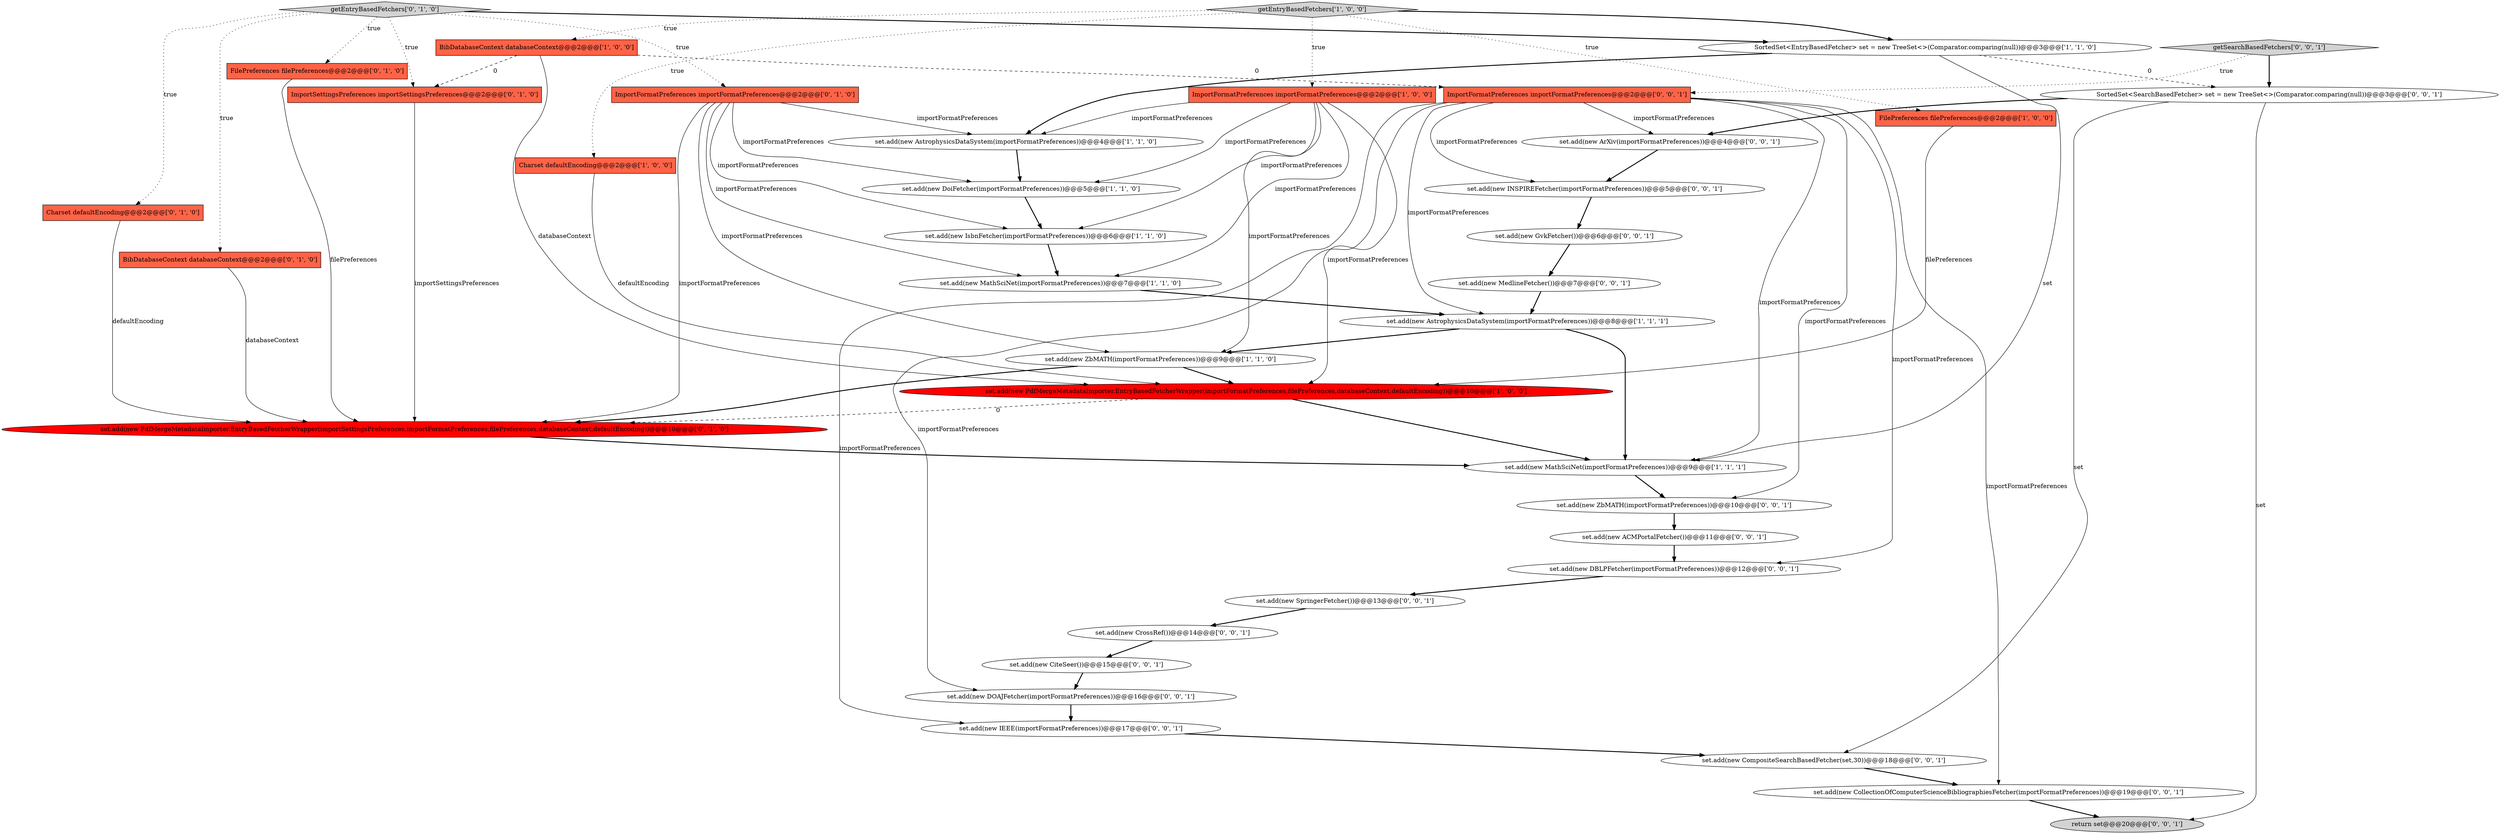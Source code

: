digraph {
26 [style = filled, label = "set.add(new IEEE(importFormatPreferences))@@@17@@@['0', '0', '1']", fillcolor = white, shape = ellipse image = "AAA0AAABBB3BBB"];
32 [style = filled, label = "set.add(new CollectionOfComputerScienceBibliographiesFetcher(importFormatPreferences))@@@19@@@['0', '0', '1']", fillcolor = white, shape = ellipse image = "AAA0AAABBB3BBB"];
7 [style = filled, label = "set.add(new IsbnFetcher(importFormatPreferences))@@@6@@@['1', '1', '0']", fillcolor = white, shape = ellipse image = "AAA0AAABBB1BBB"];
34 [style = filled, label = "set.add(new MedlineFetcher())@@@7@@@['0', '0', '1']", fillcolor = white, shape = ellipse image = "AAA0AAABBB3BBB"];
1 [style = filled, label = "FilePreferences filePreferences@@@2@@@['1', '0', '0']", fillcolor = tomato, shape = box image = "AAA0AAABBB1BBB"];
15 [style = filled, label = "getEntryBasedFetchers['0', '1', '0']", fillcolor = lightgray, shape = diamond image = "AAA0AAABBB2BBB"];
30 [style = filled, label = "SortedSet<SearchBasedFetcher> set = new TreeSet<>(Comparator.comparing(null))@@@3@@@['0', '0', '1']", fillcolor = white, shape = ellipse image = "AAA0AAABBB3BBB"];
21 [style = filled, label = "set.add(new CompositeSearchBasedFetcher(set,30))@@@18@@@['0', '0', '1']", fillcolor = white, shape = ellipse image = "AAA0AAABBB3BBB"];
13 [style = filled, label = "set.add(new MathSciNet(importFormatPreferences))@@@7@@@['1', '1', '0']", fillcolor = white, shape = ellipse image = "AAA0AAABBB1BBB"];
29 [style = filled, label = "getSearchBasedFetchers['0', '0', '1']", fillcolor = lightgray, shape = diamond image = "AAA0AAABBB3BBB"];
18 [style = filled, label = "FilePreferences filePreferences@@@2@@@['0', '1', '0']", fillcolor = tomato, shape = box image = "AAA0AAABBB2BBB"];
12 [style = filled, label = "set.add(new AstrophysicsDataSystem(importFormatPreferences))@@@8@@@['1', '1', '1']", fillcolor = white, shape = ellipse image = "AAA0AAABBB1BBB"];
19 [style = filled, label = "ImportFormatPreferences importFormatPreferences@@@2@@@['0', '1', '0']", fillcolor = tomato, shape = box image = "AAA0AAABBB2BBB"];
24 [style = filled, label = "set.add(new ZbMATH(importFormatPreferences))@@@10@@@['0', '0', '1']", fillcolor = white, shape = ellipse image = "AAA0AAABBB3BBB"];
8 [style = filled, label = "set.add(new AstrophysicsDataSystem(importFormatPreferences))@@@4@@@['1', '1', '0']", fillcolor = white, shape = ellipse image = "AAA0AAABBB1BBB"];
0 [style = filled, label = "set.add(new MathSciNet(importFormatPreferences))@@@9@@@['1', '1', '1']", fillcolor = white, shape = ellipse image = "AAA0AAABBB1BBB"];
3 [style = filled, label = "ImportFormatPreferences importFormatPreferences@@@2@@@['1', '0', '0']", fillcolor = tomato, shape = box image = "AAA0AAABBB1BBB"];
27 [style = filled, label = "set.add(new DOAJFetcher(importFormatPreferences))@@@16@@@['0', '0', '1']", fillcolor = white, shape = ellipse image = "AAA0AAABBB3BBB"];
38 [style = filled, label = "set.add(new DBLPFetcher(importFormatPreferences))@@@12@@@['0', '0', '1']", fillcolor = white, shape = ellipse image = "AAA0AAABBB3BBB"];
36 [style = filled, label = "set.add(new CrossRef())@@@14@@@['0', '0', '1']", fillcolor = white, shape = ellipse image = "AAA0AAABBB3BBB"];
14 [style = filled, label = "set.add(new PdfMergeMetadataImporter.EntryBasedFetcherWrapper(importSettingsPreferences,importFormatPreferences,filePreferences,databaseContext,defaultEncoding))@@@10@@@['0', '1', '0']", fillcolor = red, shape = ellipse image = "AAA1AAABBB2BBB"];
20 [style = filled, label = "ImportSettingsPreferences importSettingsPreferences@@@2@@@['0', '1', '0']", fillcolor = tomato, shape = box image = "AAA1AAABBB2BBB"];
2 [style = filled, label = "Charset defaultEncoding@@@2@@@['1', '0', '0']", fillcolor = tomato, shape = box image = "AAA0AAABBB1BBB"];
37 [style = filled, label = "set.add(new ArXiv(importFormatPreferences))@@@4@@@['0', '0', '1']", fillcolor = white, shape = ellipse image = "AAA0AAABBB3BBB"];
5 [style = filled, label = "getEntryBasedFetchers['1', '0', '0']", fillcolor = lightgray, shape = diamond image = "AAA0AAABBB1BBB"];
10 [style = filled, label = "SortedSet<EntryBasedFetcher> set = new TreeSet<>(Comparator.comparing(null))@@@3@@@['1', '1', '0']", fillcolor = white, shape = ellipse image = "AAA0AAABBB1BBB"];
4 [style = filled, label = "set.add(new ZbMATH(importFormatPreferences))@@@9@@@['1', '1', '0']", fillcolor = white, shape = ellipse image = "AAA0AAABBB1BBB"];
31 [style = filled, label = "set.add(new ACMPortalFetcher())@@@11@@@['0', '0', '1']", fillcolor = white, shape = ellipse image = "AAA0AAABBB3BBB"];
28 [style = filled, label = "ImportFormatPreferences importFormatPreferences@@@2@@@['0', '0', '1']", fillcolor = tomato, shape = box image = "AAA0AAABBB3BBB"];
23 [style = filled, label = "set.add(new GvkFetcher())@@@6@@@['0', '0', '1']", fillcolor = white, shape = ellipse image = "AAA0AAABBB3BBB"];
35 [style = filled, label = "return set@@@20@@@['0', '0', '1']", fillcolor = lightgray, shape = ellipse image = "AAA0AAABBB3BBB"];
6 [style = filled, label = "BibDatabaseContext databaseContext@@@2@@@['1', '0', '0']", fillcolor = tomato, shape = box image = "AAA1AAABBB1BBB"];
22 [style = filled, label = "set.add(new INSPIREFetcher(importFormatPreferences))@@@5@@@['0', '0', '1']", fillcolor = white, shape = ellipse image = "AAA0AAABBB3BBB"];
11 [style = filled, label = "set.add(new DoiFetcher(importFormatPreferences))@@@5@@@['1', '1', '0']", fillcolor = white, shape = ellipse image = "AAA0AAABBB1BBB"];
33 [style = filled, label = "set.add(new SpringerFetcher())@@@13@@@['0', '0', '1']", fillcolor = white, shape = ellipse image = "AAA0AAABBB3BBB"];
16 [style = filled, label = "Charset defaultEncoding@@@2@@@['0', '1', '0']", fillcolor = tomato, shape = box image = "AAA0AAABBB2BBB"];
9 [style = filled, label = "set.add(new PdfMergeMetadataImporter.EntryBasedFetcherWrapper(importFormatPreferences,filePreferences,databaseContext,defaultEncoding))@@@10@@@['1', '0', '0']", fillcolor = red, shape = ellipse image = "AAA1AAABBB1BBB"];
17 [style = filled, label = "BibDatabaseContext databaseContext@@@2@@@['0', '1', '0']", fillcolor = tomato, shape = box image = "AAA0AAABBB2BBB"];
25 [style = filled, label = "set.add(new CiteSeer())@@@15@@@['0', '0', '1']", fillcolor = white, shape = ellipse image = "AAA0AAABBB3BBB"];
7->13 [style = bold, label=""];
4->9 [style = bold, label=""];
19->11 [style = solid, label="importFormatPreferences"];
5->10 [style = bold, label=""];
32->35 [style = bold, label=""];
4->14 [style = bold, label=""];
15->10 [style = bold, label=""];
28->32 [style = solid, label="importFormatPreferences"];
9->0 [style = bold, label=""];
19->7 [style = solid, label="importFormatPreferences"];
29->30 [style = bold, label=""];
6->20 [style = dashed, label="0"];
28->0 [style = solid, label="importFormatPreferences"];
19->13 [style = solid, label="importFormatPreferences"];
30->35 [style = solid, label="set"];
5->1 [style = dotted, label="true"];
15->18 [style = dotted, label="true"];
28->22 [style = solid, label="importFormatPreferences"];
5->6 [style = dotted, label="true"];
2->9 [style = solid, label="defaultEncoding"];
15->20 [style = dotted, label="true"];
31->38 [style = bold, label=""];
19->4 [style = solid, label="importFormatPreferences"];
30->37 [style = bold, label=""];
5->3 [style = dotted, label="true"];
15->16 [style = dotted, label="true"];
34->12 [style = bold, label=""];
12->0 [style = bold, label=""];
22->23 [style = bold, label=""];
3->4 [style = solid, label="importFormatPreferences"];
20->14 [style = solid, label="importSettingsPreferences"];
28->37 [style = solid, label="importFormatPreferences"];
19->14 [style = solid, label="importFormatPreferences"];
3->11 [style = solid, label="importFormatPreferences"];
26->21 [style = bold, label=""];
25->27 [style = bold, label=""];
15->17 [style = dotted, label="true"];
6->28 [style = dashed, label="0"];
37->22 [style = bold, label=""];
36->25 [style = bold, label=""];
28->27 [style = solid, label="importFormatPreferences"];
13->12 [style = bold, label=""];
3->13 [style = solid, label="importFormatPreferences"];
9->14 [style = dashed, label="0"];
10->30 [style = dashed, label="0"];
10->8 [style = bold, label=""];
16->14 [style = solid, label="defaultEncoding"];
28->38 [style = solid, label="importFormatPreferences"];
12->4 [style = bold, label=""];
14->0 [style = bold, label=""];
24->31 [style = bold, label=""];
15->19 [style = dotted, label="true"];
29->28 [style = dotted, label="true"];
19->8 [style = solid, label="importFormatPreferences"];
18->14 [style = solid, label="filePreferences"];
0->24 [style = bold, label=""];
28->24 [style = solid, label="importFormatPreferences"];
33->36 [style = bold, label=""];
21->32 [style = bold, label=""];
1->9 [style = solid, label="filePreferences"];
28->12 [style = solid, label="importFormatPreferences"];
23->34 [style = bold, label=""];
30->21 [style = solid, label="set"];
3->7 [style = solid, label="importFormatPreferences"];
3->8 [style = solid, label="importFormatPreferences"];
17->14 [style = solid, label="databaseContext"];
10->0 [style = solid, label="set"];
3->9 [style = solid, label="importFormatPreferences"];
6->9 [style = solid, label="databaseContext"];
38->33 [style = bold, label=""];
28->26 [style = solid, label="importFormatPreferences"];
8->11 [style = bold, label=""];
11->7 [style = bold, label=""];
5->2 [style = dotted, label="true"];
27->26 [style = bold, label=""];
}
